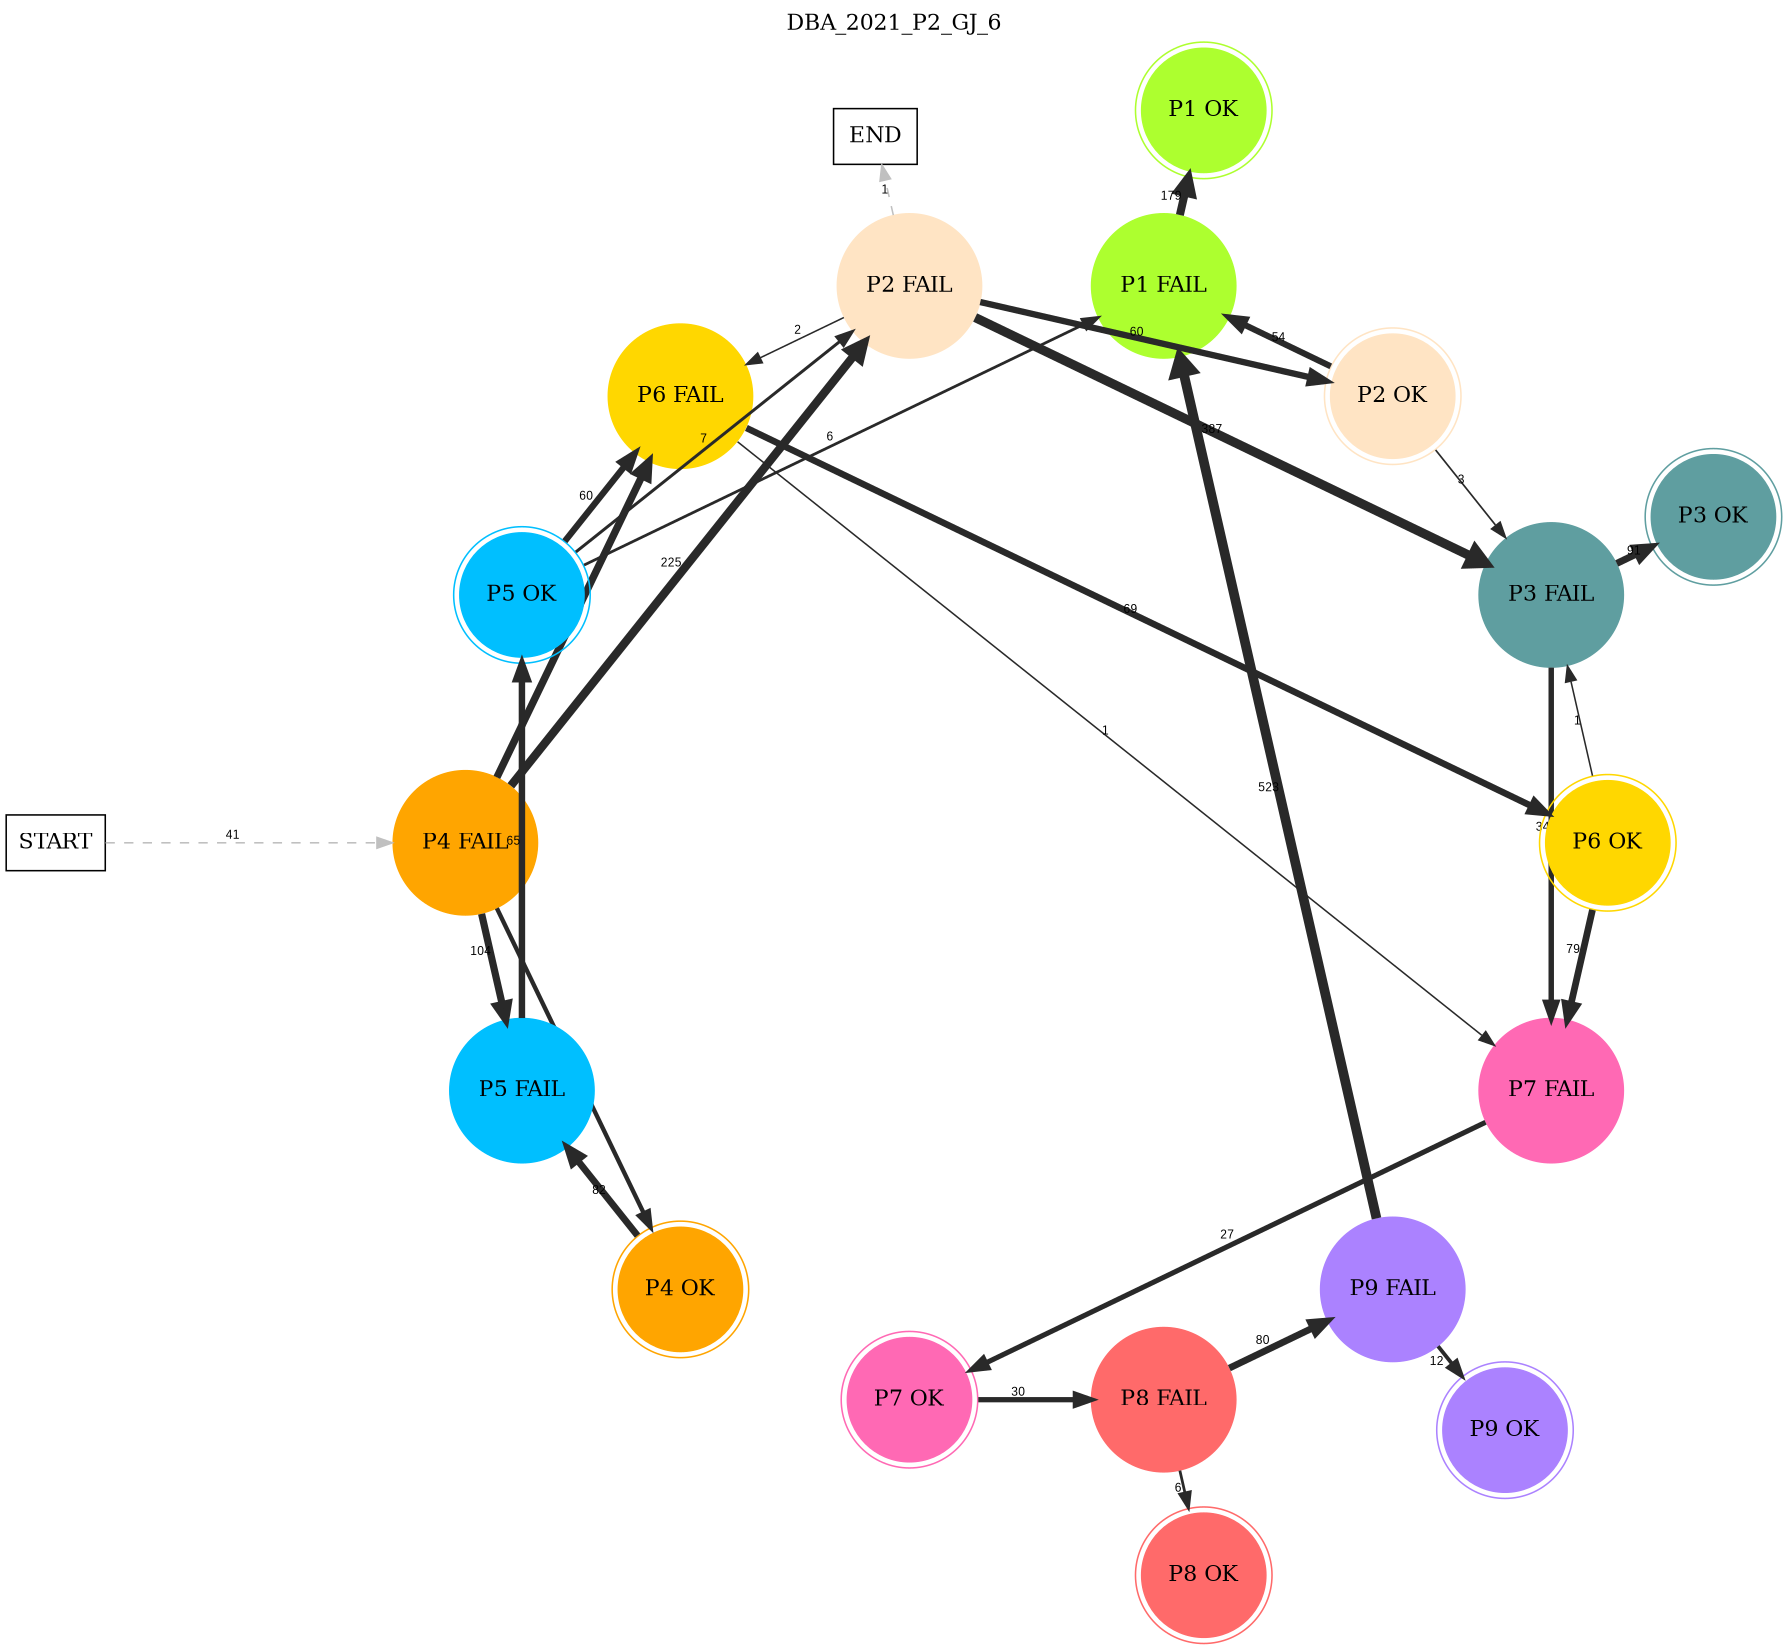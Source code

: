 digraph DBA_2021_P2_GJ_6 {
	labelloc="t";
	label=DBA_2021_P2_GJ_6;
	dpi = 150
	size="16,11!";
	margin = 0;
layout=circo;
"START" [shape=box, fillcolor=white, style=filled, color=black]
"P4 FAIL" [shape=circle, color=orange, style=filled]
"P4 OK" [shape=circle, color=orange, peripheries=2, style=filled]
"P5 FAIL" [shape=circle, color=deepskyblue, style=filled]
"P5 OK" [shape=circle, color=deepskyblue, peripheries=2, style=filled]
"P2 FAIL" [shape=circle, color=bisque, style=filled]
"P2 OK" [shape=circle, color=bisque, peripheries=2, style=filled]
"P3 FAIL" [shape=circle, color=cadetblue, style=filled]
"P3 OK" [shape=circle, color=cadetblue, peripheries=2, style=filled]
"P6 FAIL" [shape=circle, color=gold, style=filled]
"P6 OK" [shape=circle, color=gold, peripheries=2, style=filled]
"P7 FAIL" [shape=circle, color=hotpink, style=filled]
"P7 OK" [shape=circle, color=hotpink, peripheries=2, style=filled]
"P8 FAIL" [shape=circle, color=indianred1, style=filled]
"P8 OK" [shape=circle, color=indianred1, peripheries=2, style=filled]
"P9 FAIL" [shape=circle, color=mediumpurple1, style=filled]
"P9 OK" [shape=circle, color=mediumpurple1, peripheries=2, style=filled]
"P1 FAIL" [shape=circle, color=greenyellow, style=filled]
"P1 OK" [shape=circle, color=greenyellow, peripheries=2, style=filled]
"END" [shape=box, fillcolor=white, style=filled, color=black]
"START" -> "P4 FAIL" [ style = dashed color=grey label ="41" labelfloat=false fontname="Arial" fontsize=8]

"P4 FAIL" -> "P4 OK" [ color=grey16 penwidth = "2.83321334405622"label ="17" labelfloat=false fontname="Arial" fontsize=8]

"P4 FAIL" -> "P5 FAIL" [ color=grey16 penwidth = "4.64439089914137"label ="104" labelfloat=false fontname="Arial" fontsize=8]

"P4 FAIL" -> "P2 FAIL" [ color=grey16 penwidth = "5.41610040220442"label ="225" labelfloat=false fontname="Arial" fontsize=8]

"P4 FAIL" -> "P6 FAIL" [ color=grey16 penwidth = "4.77912349311153"label ="119" labelfloat=false fontname="Arial" fontsize=8]

"P4 OK" -> "P5 FAIL" [ color=grey16 penwidth = "4.40671924726425"label ="82" labelfloat=false fontname="Arial" fontsize=8]

"P5 FAIL" -> "P5 OK" [ color=grey16 penwidth = "4.17438726989564"label ="65" labelfloat=false fontname="Arial" fontsize=8]

"P5 OK" -> "P2 FAIL" [ color=grey16 penwidth = "1.94591014905531"label ="7" labelfloat=false fontname="Arial" fontsize=8]

"P5 OK" -> "P6 FAIL" [ color=grey16 penwidth = "4.0943445622221"label ="60" labelfloat=false fontname="Arial" fontsize=8]

"P5 OK" -> "P1 FAIL" [ color=grey16 penwidth = "1.79175946922805"label ="6" labelfloat=false fontname="Arial" fontsize=8]

"P2 FAIL" -> "P2 OK" [ color=grey16 penwidth = "4.0943445622221"label ="60" labelfloat=false fontname="Arial" fontsize=8]

"P2 FAIL" -> "P3 FAIL" [ color=grey16 penwidth = "5.95842469302978"label ="387" labelfloat=false fontname="Arial" fontsize=8]

"P2 FAIL" -> "P6 FAIL" [ color=grey16 penwidth = "1"label ="2" labelfloat=false fontname="Arial" fontsize=8]

"P2 FAIL" -> "END" [ style = dashed color=grey label ="1" labelfloat=false fontname="Arial" fontsize=8]

"P2 OK" -> "P3 FAIL" [ color=grey16 penwidth = "1.09861228866811"label ="3" labelfloat=false fontname="Arial" fontsize=8]

"P2 OK" -> "P1 FAIL" [ color=grey16 penwidth = "3.98898404656427"label ="54" labelfloat=false fontname="Arial" fontsize=8]

"P3 FAIL" -> "P3 OK" [ color=grey16 penwidth = "4.51085950651685"label ="91" labelfloat=false fontname="Arial" fontsize=8]

"P3 FAIL" -> "P7 FAIL" [ color=grey16 penwidth = "3.52636052461616"label ="34" labelfloat=false fontname="Arial" fontsize=8]

"P6 FAIL" -> "P6 OK" [ color=grey16 penwidth = "4.23410650459726"label ="69" labelfloat=false fontname="Arial" fontsize=8]

"P6 FAIL" -> "P7 FAIL" [ color=grey16 penwidth = "1"label ="1" labelfloat=false fontname="Arial" fontsize=8]

"P6 OK" -> "P3 FAIL" [ color=grey16 penwidth = "1"label ="1" labelfloat=false fontname="Arial" fontsize=8]

"P6 OK" -> "P7 FAIL" [ color=grey16 penwidth = "4.36944785246702"label ="79" labelfloat=false fontname="Arial" fontsize=8]

"P7 FAIL" -> "P7 OK" [ color=grey16 penwidth = "3.29583686600433"label ="27" labelfloat=false fontname="Arial" fontsize=8]

"P7 OK" -> "P8 FAIL" [ color=grey16 penwidth = "3.40119738166216"label ="30" labelfloat=false fontname="Arial" fontsize=8]

"P8 FAIL" -> "P8 OK" [ color=grey16 penwidth = "1.79175946922805"label ="6" labelfloat=false fontname="Arial" fontsize=8]

"P8 FAIL" -> "P9 FAIL" [ color=grey16 penwidth = "4.38202663467388"label ="80" labelfloat=false fontname="Arial" fontsize=8]

"P9 FAIL" -> "P9 OK" [ color=grey16 penwidth = "2.484906649788"label ="12" labelfloat=false fontname="Arial" fontsize=8]

"P9 FAIL" -> "P1 FAIL" [ color=grey16 penwidth = "6.25958146406492"label ="523" labelfloat=false fontname="Arial" fontsize=8]

"P1 FAIL" -> "P1 OK" [ color=grey16 penwidth = "5.18738580584075"label ="179" labelfloat=false fontname="Arial" fontsize=8]

}
